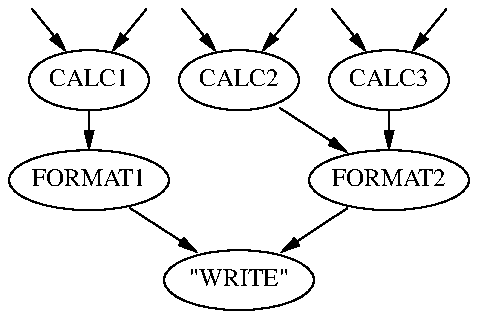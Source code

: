 .\"	$NetBSD: pres2.pic,v 1.2 1995/04/19 07:16:53 cgd Exp $
.\"
.\" Copyright (c) 1986, 1993
.\"	The Regents of the University of California.  All rights reserved.
.\"
.\" Redistribution and use in source and binary forms, with or without
.\" modification, are permitted provided that the following conditions
.\" are met:
.\" 1. Redistributions of source code must retain the above copyright
.\"    notice, this list of conditions and the following disclaimer.
.\" 2. Redistributions in binary form must reproduce the above copyright
.\"    notice, this list of conditions and the following disclaimer in the
.\"    documentation and/or other materials provided with the distribution.
.\" 3. All advertising materials mentioning features or use of this software
.\"    must display the following acknowledgement:
.\"	This product includes software developed by the University of
.\"	California, Berkeley and its contributors.
.\" 4. Neither the name of the University nor the names of its contributors
.\"    may be used to endorse or promote products derived from this software
.\"    without specific prior written permission.
.\"
.\" THIS SOFTWARE IS PROVIDED BY THE REGENTS AND CONTRIBUTORS ``AS IS'' AND
.\" ANY EXPRESS OR IMPLIED WARRANTIES, INCLUDING, BUT NOT LIMITED TO, THE
.\" IMPLIED WARRANTIES OF MERCHANTABILITY AND FITNESS FOR A PARTICULAR PURPOSE
.\" ARE DISCLAIMED.  IN NO EVENT SHALL THE REGENTS OR CONTRIBUTORS BE LIABLE
.\" FOR ANY DIRECT, INDIRECT, INCIDENTAL, SPECIAL, EXEMPLARY, OR CONSEQUENTIAL
.\" DAMAGES (INCLUDING, BUT NOT LIMITED TO, PROCUREMENT OF SUBSTITUTE GOODS
.\" OR SERVICES; LOSS OF USE, DATA, OR PROFITS; OR BUSINESS INTERRUPTION)
.\" HOWEVER CAUSED AND ON ANY THEORY OF LIABILITY, WHETHER IN CONTRACT, STRICT
.\" LIABILITY, OR TORT (INCLUDING NEGLIGENCE OR OTHERWISE) ARISING IN ANY WAY
.\" OUT OF THE USE OF THIS SOFTWARE, EVEN IF ADVISED OF THE POSSIBILITY OF
.\" SUCH DAMAGE.
.\"
.\"	@(#)pres2.pic	8.1 (Berkeley) 6/8/93
.\"
.PS
ellipse ht .3i wid .6i "\s-1CALC1\s+1"
ellipse ht .3i wid .6i "\s-1CALC2\s+1" at 1st ellipse + (.75i,0i)
ellipse ht .3i wid .6i "\s-1CALC3\s+1" at 1st ellipse + (1.5i,0i)
ellipse ht .3i wid .8i "\s-1FORMAT1\s+1" at 1st ellipse - (0i,.5i)
ellipse ht .3i wid .8i "\s-1FORMAT2\s+1" at 3rd ellipse - (0i,.5i)
ellipse ht .3i wid .75i "\s-1\"WRITE\"\s+1" at 5th ellipse - (.75i,.5i)
line <- from 1st ellipse up .5i left .4i chop .1825i
line <- from 1st ellipse up .5i right .4i chop .1825i
line <- from 2nd ellipse up .5i left .4i chop .1825i
line <- from 2nd ellipse up .5i right .4i chop .1825i
line <- from 3rd ellipse up .5i left .4i chop .1825i
line <- from 3rd ellipse up .5i right .4i chop .1825i
arrow from 1st ellipse to 4th ellipse chop .15i
arrow from 2nd ellipse to 5th ellipse chop 
arrow from 3rd ellipse to 5th ellipse chop .15i
arrow from 4th ellipse to 6th ellipse chop
arrow from 5th ellipse to 6th ellipse chop
.PE
